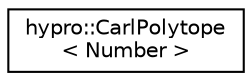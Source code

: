 digraph "Graphical Class Hierarchy"
{
  edge [fontname="Helvetica",fontsize="10",labelfontname="Helvetica",labelfontsize="10"];
  node [fontname="Helvetica",fontsize="10",shape=record];
  rankdir="LR";
  Node1 [label="hypro::CarlPolytope\l\< Number \>",height=0.2,width=0.4,color="black", fillcolor="white", style="filled",URL="$classhypro_1_1CarlPolytope.html"];
}
